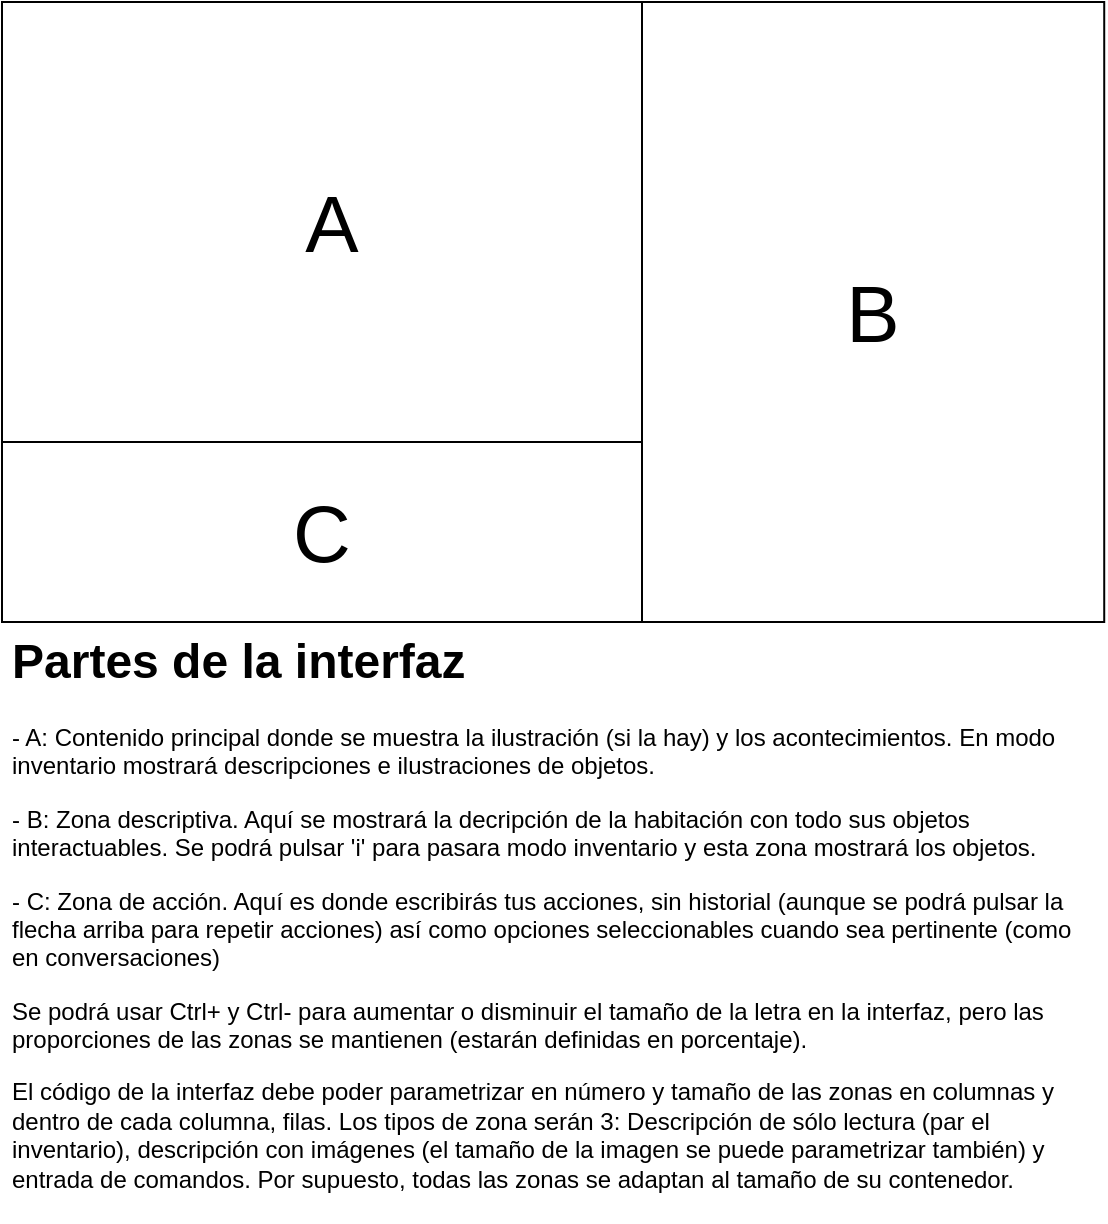 <mxfile version="23.1.5" type="device">
  <diagram name="Página-1" id="xUr-AqBBpGLhUH8JtHq8">
    <mxGraphModel dx="978" dy="584" grid="1" gridSize="10" guides="1" tooltips="1" connect="1" arrows="1" fold="1" page="1" pageScale="1" pageWidth="827" pageHeight="1169" math="0" shadow="0">
      <root>
        <mxCell id="0" />
        <mxCell id="1" parent="0" />
        <mxCell id="opDIUdvH4p1oZPyFgBxp-1" value="&lt;font style=&quot;font-size: 40px;&quot;&gt;A&lt;/font&gt;" style="rounded=0;whiteSpace=wrap;html=1;" vertex="1" parent="1">
          <mxGeometry x="110" y="120" width="330" height="220" as="geometry" />
        </mxCell>
        <mxCell id="opDIUdvH4p1oZPyFgBxp-2" value="&lt;font style=&quot;font-size: 40px;&quot;&gt;B&lt;/font&gt;" style="rounded=0;whiteSpace=wrap;html=1;" vertex="1" parent="1">
          <mxGeometry x="430" y="120" width="231.11" height="310" as="geometry" />
        </mxCell>
        <mxCell id="opDIUdvH4p1oZPyFgBxp-3" value="&lt;font style=&quot;font-size: 40px;&quot;&gt;C&lt;/font&gt;" style="rounded=0;whiteSpace=wrap;html=1;" vertex="1" parent="1">
          <mxGeometry x="110" y="340" width="320" height="90" as="geometry" />
        </mxCell>
        <mxCell id="opDIUdvH4p1oZPyFgBxp-4" value="&lt;h1&gt;Partes de la interfaz&lt;/h1&gt;&lt;p&gt;- A: Contenido principal donde se muestra la ilustración (si la hay) y los acontecimientos. En modo inventario mostrará descripciones e ilustraciones de objetos.&lt;/p&gt;&lt;p&gt;- B: Zona descriptiva. Aquí se mostrará la decripción de la habitación con todo sus objetos interactuables. Se podrá pulsar &#39;i&#39; para pasara modo inventario y esta zona mostrará los objetos.&lt;/p&gt;&lt;p&gt;- C: Zona de acción. Aquí es donde escribirás tus acciones, sin historial (aunque se podrá pulsar la flecha arriba para repetir acciones) así como opciones seleccionables cuando sea pertinente (como en conversaciones)&lt;/p&gt;&lt;p&gt;Se podrá usar Ctrl+ y Ctrl- para aumentar o disminuir el tamaño de la letra en la interfaz, pero las proporciones de las zonas se mantienen (estarán definidas en porcentaje).&lt;/p&gt;&lt;p&gt;El código de la interfaz debe poder parametrizar en número y tamaño de las zonas en columnas y dentro de cada columna, filas. Los tipos de zona serán 3: Descripción de sólo lectura (par el inventario), descripción con imágenes (el tamaño de la imagen se puede parametrizar también) y entrada de comandos. Por supuesto, todas las zonas se adaptan al tamaño de su contenedor.&lt;/p&gt;" style="text;html=1;spacing=5;spacingTop=-20;whiteSpace=wrap;overflow=hidden;rounded=0;" vertex="1" parent="1">
          <mxGeometry x="110" y="430" width="550" height="300" as="geometry" />
        </mxCell>
      </root>
    </mxGraphModel>
  </diagram>
</mxfile>
